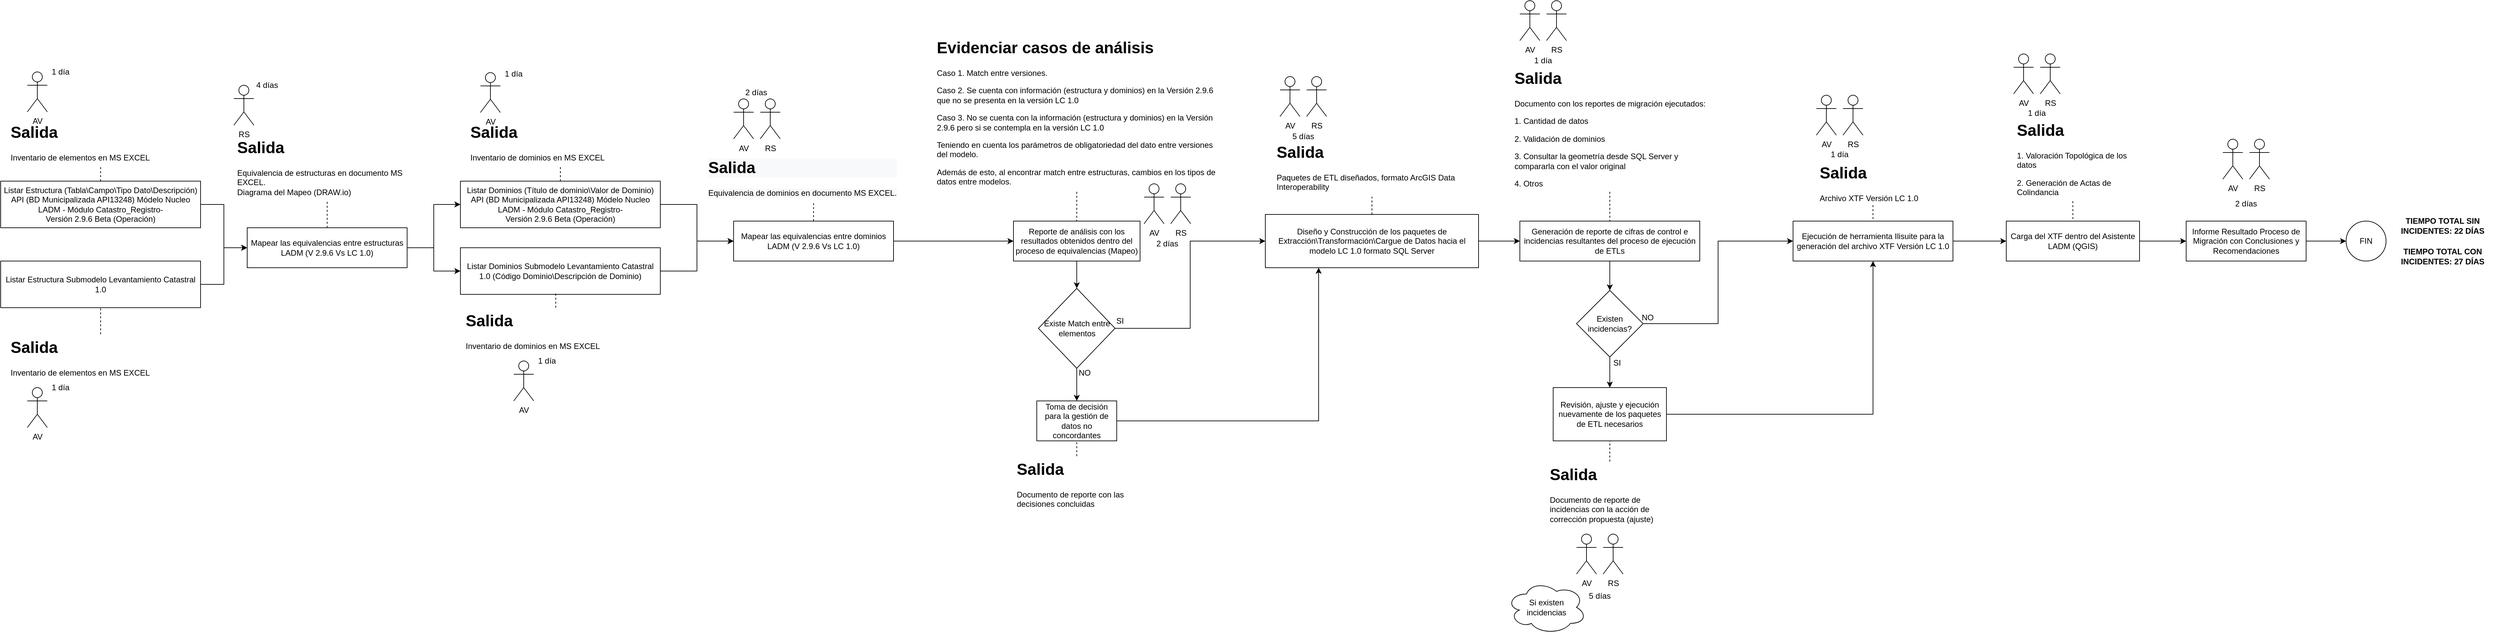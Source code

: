 <mxfile version="13.3.6" type="github">
  <diagram id="J5e3y4qdrGvnrDDyIe8X" name="Page-1">
    <mxGraphModel dx="1289" dy="804" grid="1" gridSize="10" guides="1" tooltips="1" connect="1" arrows="1" fold="1" page="1" pageScale="1" pageWidth="1169" pageHeight="827" math="0" shadow="0">
      <root>
        <mxCell id="0" />
        <mxCell id="1" parent="0" />
        <mxCell id="mwCjlhxlmn_N58qDiOF_-9" style="edgeStyle=orthogonalEdgeStyle;rounded=0;orthogonalLoop=1;jettySize=auto;html=1;entryX=0;entryY=0.5;entryDx=0;entryDy=0;" parent="1" source="mwCjlhxlmn_N58qDiOF_-1" target="mwCjlhxlmn_N58qDiOF_-7" edge="1">
          <mxGeometry relative="1" as="geometry" />
        </mxCell>
        <mxCell id="mwCjlhxlmn_N58qDiOF_-1" value="Listar Estructura (Tabla\Campo\Tipo Dato\Descripción) API (BD Municipalizada API13248) Módelo Nucleo LADM&amp;nbsp;&lt;span style=&quot;text-align: left&quot;&gt;- Módulo Catastro_Registro-&lt;/span&gt;&lt;br&gt;Versión 2.9.6 Beta (Operación)" style="rounded=0;whiteSpace=wrap;html=1;" parent="1" vertex="1">
          <mxGeometry x="10" y="360" width="300" height="70" as="geometry" />
        </mxCell>
        <mxCell id="mwCjlhxlmn_N58qDiOF_-2" value="&lt;h1&gt;Salida&lt;/h1&gt;&lt;p&gt;Inventario de elementos en MS EXCEL&amp;nbsp;&lt;/p&gt;" style="text;html=1;strokeColor=none;fillColor=none;spacing=5;spacingTop=-20;whiteSpace=wrap;overflow=hidden;rounded=0;" parent="1" vertex="1">
          <mxGeometry x="20" y="267" width="280" height="70" as="geometry" />
        </mxCell>
        <mxCell id="mwCjlhxlmn_N58qDiOF_-3" value="" style="endArrow=none;dashed=1;html=1;exitX=0.5;exitY=0;exitDx=0;exitDy=0;entryX=0.5;entryY=1;entryDx=0;entryDy=0;" parent="1" source="mwCjlhxlmn_N58qDiOF_-1" target="mwCjlhxlmn_N58qDiOF_-2" edge="1">
          <mxGeometry width="50" height="50" relative="1" as="geometry">
            <mxPoint x="200" y="540" as="sourcePoint" />
            <mxPoint x="250" y="490" as="targetPoint" />
          </mxGeometry>
        </mxCell>
        <mxCell id="mwCjlhxlmn_N58qDiOF_-10" style="edgeStyle=orthogonalEdgeStyle;rounded=0;orthogonalLoop=1;jettySize=auto;html=1;" parent="1" source="mwCjlhxlmn_N58qDiOF_-4" target="mwCjlhxlmn_N58qDiOF_-7" edge="1">
          <mxGeometry relative="1" as="geometry" />
        </mxCell>
        <mxCell id="mwCjlhxlmn_N58qDiOF_-4" value="Listar Estructura Submodelo Levantamiento Catastral 1.0" style="rounded=0;whiteSpace=wrap;html=1;" parent="1" vertex="1">
          <mxGeometry x="10" y="480" width="300" height="70" as="geometry" />
        </mxCell>
        <mxCell id="mwCjlhxlmn_N58qDiOF_-5" value="&lt;h1&gt;Salida&lt;/h1&gt;&lt;p&gt;Inventario de elementos en MS EXCEL&amp;nbsp;&lt;/p&gt;" style="text;html=1;strokeColor=none;fillColor=none;spacing=5;spacingTop=-20;whiteSpace=wrap;overflow=hidden;rounded=0;" parent="1" vertex="1">
          <mxGeometry x="20" y="590" width="280" height="70" as="geometry" />
        </mxCell>
        <mxCell id="mwCjlhxlmn_N58qDiOF_-6" value="" style="endArrow=none;dashed=1;html=1;entryX=0.5;entryY=1;entryDx=0;entryDy=0;" parent="1" source="mwCjlhxlmn_N58qDiOF_-5" target="mwCjlhxlmn_N58qDiOF_-4" edge="1">
          <mxGeometry width="50" height="50" relative="1" as="geometry">
            <mxPoint x="540" y="400" as="sourcePoint" />
            <mxPoint x="590" y="350" as="targetPoint" />
          </mxGeometry>
        </mxCell>
        <mxCell id="mwCjlhxlmn_N58qDiOF_-28" style="edgeStyle=orthogonalEdgeStyle;rounded=0;orthogonalLoop=1;jettySize=auto;html=1;entryX=0;entryY=0.5;entryDx=0;entryDy=0;" parent="1" source="mwCjlhxlmn_N58qDiOF_-7" target="mwCjlhxlmn_N58qDiOF_-23" edge="1">
          <mxGeometry relative="1" as="geometry" />
        </mxCell>
        <mxCell id="mwCjlhxlmn_N58qDiOF_-29" style="edgeStyle=orthogonalEdgeStyle;rounded=0;orthogonalLoop=1;jettySize=auto;html=1;exitX=1;exitY=0.5;exitDx=0;exitDy=0;entryX=0;entryY=0.5;entryDx=0;entryDy=0;" parent="1" source="mwCjlhxlmn_N58qDiOF_-7" target="mwCjlhxlmn_N58qDiOF_-25" edge="1">
          <mxGeometry relative="1" as="geometry" />
        </mxCell>
        <mxCell id="mwCjlhxlmn_N58qDiOF_-7" value="Mapear las equivalencias entre estructuras LADM (V 2.9.6 Vs LC 1.0)" style="rounded=0;whiteSpace=wrap;html=1;" parent="1" vertex="1">
          <mxGeometry x="380" y="430" width="240" height="60" as="geometry" />
        </mxCell>
        <mxCell id="mwCjlhxlmn_N58qDiOF_-11" value="&lt;h1&gt;Salida&lt;/h1&gt;&lt;p&gt;Equivalencia de estructuras en documento MS EXCEL.&lt;br&gt;Diagrama del Mapeo (DRAW.io)&lt;/p&gt;" style="text;html=1;strokeColor=none;fillColor=none;spacing=5;spacingTop=-20;whiteSpace=wrap;overflow=hidden;rounded=0;" parent="1" vertex="1">
          <mxGeometry x="360" y="290" width="280" height="100" as="geometry" />
        </mxCell>
        <mxCell id="mwCjlhxlmn_N58qDiOF_-16" value="" style="endArrow=none;dashed=1;html=1;exitX=0.5;exitY=0;exitDx=0;exitDy=0;entryX=0.5;entryY=1;entryDx=0;entryDy=0;" parent="1" source="mwCjlhxlmn_N58qDiOF_-7" target="mwCjlhxlmn_N58qDiOF_-11" edge="1">
          <mxGeometry width="50" height="50" relative="1" as="geometry">
            <mxPoint x="480" y="390" as="sourcePoint" />
            <mxPoint x="530" y="340" as="targetPoint" />
          </mxGeometry>
        </mxCell>
        <mxCell id="mwCjlhxlmn_N58qDiOF_-17" value="&lt;h1&gt;Evidenciar casos de análisis&lt;/h1&gt;&lt;p&gt;Caso 1. Match entre versiones.&lt;/p&gt;&lt;p&gt;&lt;span&gt;Caso 2. Se cuenta con información (estructura y dominios) en la Versión 2.9.6 que no se presenta en la versión LC 1.0&lt;/span&gt;&lt;br&gt;&lt;/p&gt;&lt;p&gt;Caso 3. No se cuenta con la información (estructura y dominios) en la Versión 2.9.6 pero si se contempla en la versión LC 1.0&lt;/p&gt;&lt;p&gt;Teniendo en cuenta los parámetros de obligatoriedad del dato entre versiones del modelo.&lt;/p&gt;&lt;p&gt;Además de esto, al encontrar match entre estructuras, cambios en los tipos de datos entre modelos.&lt;/p&gt;" style="text;html=1;strokeColor=none;fillColor=none;spacing=5;spacingTop=-20;whiteSpace=wrap;overflow=hidden;rounded=0;" parent="1" vertex="1">
          <mxGeometry x="1410" y="140" width="430" height="236" as="geometry" />
        </mxCell>
        <mxCell id="F3_B2le_MU3sF0glqUaS-3" style="edgeStyle=orthogonalEdgeStyle;rounded=0;orthogonalLoop=1;jettySize=auto;html=1;entryX=0.5;entryY=0;entryDx=0;entryDy=0;" parent="1" source="mwCjlhxlmn_N58qDiOF_-20" target="F3_B2le_MU3sF0glqUaS-1" edge="1">
          <mxGeometry relative="1" as="geometry" />
        </mxCell>
        <mxCell id="mwCjlhxlmn_N58qDiOF_-20" value="Reporte de análisis con los resultados obtenidos dentro del proceso de equivalencias (Mapeo)" style="rounded=0;whiteSpace=wrap;html=1;" parent="1" vertex="1">
          <mxGeometry x="1530" y="420" width="190" height="60" as="geometry" />
        </mxCell>
        <mxCell id="mwCjlhxlmn_N58qDiOF_-35" style="edgeStyle=orthogonalEdgeStyle;rounded=0;orthogonalLoop=1;jettySize=auto;html=1;entryX=0;entryY=0.5;entryDx=0;entryDy=0;" parent="1" source="mwCjlhxlmn_N58qDiOF_-23" target="mwCjlhxlmn_N58qDiOF_-33" edge="1">
          <mxGeometry relative="1" as="geometry" />
        </mxCell>
        <mxCell id="mwCjlhxlmn_N58qDiOF_-23" value="Listar Dominios (Título de dominio\Valor de Dominio) API (BD Municipalizada API13248) Módelo Nucleo LADM&amp;nbsp;&lt;span style=&quot;text-align: left&quot;&gt;- Módulo Catastro_Registro-&lt;/span&gt;&lt;br&gt;Versión 2.9.6 Beta (Operación)" style="rounded=0;whiteSpace=wrap;html=1;" parent="1" vertex="1">
          <mxGeometry x="700" y="360" width="300" height="70" as="geometry" />
        </mxCell>
        <mxCell id="mwCjlhxlmn_N58qDiOF_-36" style="edgeStyle=orthogonalEdgeStyle;rounded=0;orthogonalLoop=1;jettySize=auto;html=1;" parent="1" source="mwCjlhxlmn_N58qDiOF_-25" target="mwCjlhxlmn_N58qDiOF_-33" edge="1">
          <mxGeometry relative="1" as="geometry" />
        </mxCell>
        <mxCell id="mwCjlhxlmn_N58qDiOF_-25" value="Listar Dominios Submodelo Levantamiento Catastral 1.0 (Código Dominio\Descripción de Dominio)" style="rounded=0;whiteSpace=wrap;html=1;" parent="1" vertex="1">
          <mxGeometry x="700" y="460" width="300" height="70" as="geometry" />
        </mxCell>
        <mxCell id="mwCjlhxlmn_N58qDiOF_-26" value="&lt;h1&gt;Salida&lt;/h1&gt;&lt;p&gt;Inventario de dominios en MS EXCEL&amp;nbsp;&lt;/p&gt;" style="text;html=1;strokeColor=none;fillColor=none;spacing=5;spacingTop=-20;whiteSpace=wrap;overflow=hidden;rounded=0;" parent="1" vertex="1">
          <mxGeometry x="710" y="267" width="280" height="70" as="geometry" />
        </mxCell>
        <mxCell id="mwCjlhxlmn_N58qDiOF_-27" value="&lt;h1&gt;Salida&lt;/h1&gt;&lt;p&gt;Inventario de dominios en MS EXCEL&amp;nbsp;&lt;/p&gt;" style="text;html=1;strokeColor=none;fillColor=none;spacing=5;spacingTop=-20;whiteSpace=wrap;overflow=hidden;rounded=0;" parent="1" vertex="1">
          <mxGeometry x="703" y="550" width="280" height="70" as="geometry" />
        </mxCell>
        <mxCell id="mwCjlhxlmn_N58qDiOF_-31" value="" style="endArrow=none;dashed=1;html=1;exitX=0.5;exitY=0;exitDx=0;exitDy=0;entryX=0.5;entryY=1;entryDx=0;entryDy=0;" parent="1" source="mwCjlhxlmn_N58qDiOF_-23" target="mwCjlhxlmn_N58qDiOF_-26" edge="1">
          <mxGeometry width="50" height="50" relative="1" as="geometry">
            <mxPoint x="590" y="700" as="sourcePoint" />
            <mxPoint x="640" y="650" as="targetPoint" />
          </mxGeometry>
        </mxCell>
        <mxCell id="mwCjlhxlmn_N58qDiOF_-32" value="" style="endArrow=none;dashed=1;html=1;entryX=0.477;entryY=0.986;entryDx=0;entryDy=0;entryPerimeter=0;" parent="1" source="mwCjlhxlmn_N58qDiOF_-27" target="mwCjlhxlmn_N58qDiOF_-25" edge="1">
          <mxGeometry width="50" height="50" relative="1" as="geometry">
            <mxPoint x="550" y="720" as="sourcePoint" />
            <mxPoint x="600" y="670" as="targetPoint" />
          </mxGeometry>
        </mxCell>
        <mxCell id="mwCjlhxlmn_N58qDiOF_-37" style="edgeStyle=orthogonalEdgeStyle;rounded=0;orthogonalLoop=1;jettySize=auto;html=1;entryX=0;entryY=0.5;entryDx=0;entryDy=0;" parent="1" source="mwCjlhxlmn_N58qDiOF_-33" target="mwCjlhxlmn_N58qDiOF_-20" edge="1">
          <mxGeometry relative="1" as="geometry" />
        </mxCell>
        <mxCell id="mwCjlhxlmn_N58qDiOF_-33" value="Mapear las equivalencias entre dominios LADM (V 2.9.6 Vs LC 1.0)" style="rounded=0;whiteSpace=wrap;html=1;" parent="1" vertex="1">
          <mxGeometry x="1110" y="420" width="240" height="60" as="geometry" />
        </mxCell>
        <mxCell id="mwCjlhxlmn_N58qDiOF_-34" value="&lt;h1 style=&quot;color: rgb(0 , 0 , 0) ; font-family: &amp;#34;helvetica&amp;#34; ; font-style: normal ; letter-spacing: normal ; text-align: left ; text-indent: 0px ; text-transform: none ; word-spacing: 0px ; background-color: rgb(248 , 249 , 250)&quot;&gt;Salida&lt;/h1&gt;&lt;p style=&quot;color: rgb(0 , 0 , 0) ; font-family: &amp;#34;helvetica&amp;#34; ; font-size: 12px ; font-style: normal ; font-weight: 400 ; letter-spacing: normal ; text-align: left ; text-indent: 0px ; text-transform: none ; word-spacing: 0px ; background-color: rgb(248 , 249 , 250)&quot;&gt;Equivalencia de dominios en documento MS EXCEL.&lt;/p&gt;" style="text;whiteSpace=wrap;html=1;" parent="1" vertex="1">
          <mxGeometry x="1070" y="303" width="320" height="90" as="geometry" />
        </mxCell>
        <mxCell id="mwCjlhxlmn_N58qDiOF_-40" value="" style="endArrow=none;dashed=1;html=1;entryX=0.5;entryY=0;entryDx=0;entryDy=0;exitX=0.5;exitY=1;exitDx=0;exitDy=0;" parent="1" source="mwCjlhxlmn_N58qDiOF_-17" target="mwCjlhxlmn_N58qDiOF_-20" edge="1">
          <mxGeometry width="50" height="50" relative="1" as="geometry">
            <mxPoint x="1530" y="580" as="sourcePoint" />
            <mxPoint x="1580" y="530" as="targetPoint" />
          </mxGeometry>
        </mxCell>
        <mxCell id="mwCjlhxlmn_N58qDiOF_-49" style="edgeStyle=orthogonalEdgeStyle;rounded=0;orthogonalLoop=1;jettySize=auto;html=1;entryX=0;entryY=0.5;entryDx=0;entryDy=0;" parent="1" source="mwCjlhxlmn_N58qDiOF_-41" target="mwCjlhxlmn_N58qDiOF_-46" edge="1">
          <mxGeometry relative="1" as="geometry" />
        </mxCell>
        <mxCell id="mwCjlhxlmn_N58qDiOF_-41" value="Diseño y Construcción de los paquetes de Extracción\Transformación\Cargue de Datos hacia el modelo LC 1.0 formato SQL Server" style="rounded=0;whiteSpace=wrap;html=1;" parent="1" vertex="1">
          <mxGeometry x="1908" y="410" width="320" height="80" as="geometry" />
        </mxCell>
        <mxCell id="mwCjlhxlmn_N58qDiOF_-45" value="" style="endArrow=none;dashed=1;html=1;entryX=0.5;entryY=0;entryDx=0;entryDy=0;exitX=0.5;exitY=1;exitDx=0;exitDy=0;" parent="1" source="mwCjlhxlmn_N58qDiOF_-34" target="mwCjlhxlmn_N58qDiOF_-33" edge="1">
          <mxGeometry width="50" height="50" relative="1" as="geometry">
            <mxPoint x="1230" y="570" as="sourcePoint" />
            <mxPoint x="1280" y="520" as="targetPoint" />
          </mxGeometry>
        </mxCell>
        <mxCell id="mwCjlhxlmn_N58qDiOF_-51" style="edgeStyle=orthogonalEdgeStyle;rounded=0;orthogonalLoop=1;jettySize=auto;html=1;entryX=0.5;entryY=0;entryDx=0;entryDy=0;" parent="1" source="mwCjlhxlmn_N58qDiOF_-46" target="mwCjlhxlmn_N58qDiOF_-50" edge="1">
          <mxGeometry relative="1" as="geometry" />
        </mxCell>
        <mxCell id="mwCjlhxlmn_N58qDiOF_-46" value="Generación de reporte de cifras de control e incidencias resultantes del proceso de ejecución de ETLs" style="rounded=0;whiteSpace=wrap;html=1;" parent="1" vertex="1">
          <mxGeometry x="2290" y="420" width="270" height="60" as="geometry" />
        </mxCell>
        <mxCell id="mwCjlhxlmn_N58qDiOF_-47" value="&lt;h1&gt;Salida&lt;/h1&gt;&lt;p&gt;Paquetes de ETL diseñados, formato ArcGIS Data Interoperability&lt;/p&gt;" style="text;html=1;strokeColor=none;fillColor=none;spacing=5;spacingTop=-20;whiteSpace=wrap;overflow=hidden;rounded=0;" parent="1" vertex="1">
          <mxGeometry x="1919.5" y="296.5" width="297" height="87" as="geometry" />
        </mxCell>
        <mxCell id="mwCjlhxlmn_N58qDiOF_-48" value="" style="endArrow=none;dashed=1;html=1;entryX=0.5;entryY=1;entryDx=0;entryDy=0;" parent="1" target="mwCjlhxlmn_N58qDiOF_-47" edge="1">
          <mxGeometry width="50" height="50" relative="1" as="geometry">
            <mxPoint x="2068" y="410" as="sourcePoint" />
            <mxPoint x="2160" y="440" as="targetPoint" />
          </mxGeometry>
        </mxCell>
        <mxCell id="mwCjlhxlmn_N58qDiOF_-55" style="edgeStyle=orthogonalEdgeStyle;rounded=0;orthogonalLoop=1;jettySize=auto;html=1;entryX=0.5;entryY=0;entryDx=0;entryDy=0;" parent="1" source="mwCjlhxlmn_N58qDiOF_-50" target="mwCjlhxlmn_N58qDiOF_-52" edge="1">
          <mxGeometry relative="1" as="geometry" />
        </mxCell>
        <mxCell id="mwCjlhxlmn_N58qDiOF_-57" style="edgeStyle=orthogonalEdgeStyle;rounded=0;orthogonalLoop=1;jettySize=auto;html=1;entryX=0;entryY=0.5;entryDx=0;entryDy=0;" parent="1" source="mwCjlhxlmn_N58qDiOF_-50" target="mwCjlhxlmn_N58qDiOF_-53" edge="1">
          <mxGeometry relative="1" as="geometry" />
        </mxCell>
        <mxCell id="mwCjlhxlmn_N58qDiOF_-50" value="Existen incidencias?" style="rhombus;whiteSpace=wrap;html=1;" parent="1" vertex="1">
          <mxGeometry x="2375" y="524" width="100" height="100" as="geometry" />
        </mxCell>
        <mxCell id="mwCjlhxlmn_N58qDiOF_-54" style="edgeStyle=orthogonalEdgeStyle;rounded=0;orthogonalLoop=1;jettySize=auto;html=1;entryX=0.5;entryY=1;entryDx=0;entryDy=0;" parent="1" source="mwCjlhxlmn_N58qDiOF_-52" target="mwCjlhxlmn_N58qDiOF_-53" edge="1">
          <mxGeometry relative="1" as="geometry" />
        </mxCell>
        <mxCell id="mwCjlhxlmn_N58qDiOF_-52" value="Revisión, ajuste y ejecución nuevamente de los paquetes de ETL necesarios" style="rounded=0;whiteSpace=wrap;html=1;" parent="1" vertex="1">
          <mxGeometry x="2340" y="670" width="170" height="80" as="geometry" />
        </mxCell>
        <mxCell id="mwCjlhxlmn_N58qDiOF_-68" style="edgeStyle=orthogonalEdgeStyle;rounded=0;orthogonalLoop=1;jettySize=auto;html=1;entryX=0;entryY=0.5;entryDx=0;entryDy=0;" parent="1" source="mwCjlhxlmn_N58qDiOF_-53" target="mwCjlhxlmn_N58qDiOF_-60" edge="1">
          <mxGeometry relative="1" as="geometry" />
        </mxCell>
        <mxCell id="mwCjlhxlmn_N58qDiOF_-53" value="Ejecución de herramienta Ilisuite para la generación del archivo XTF Versión LC 1.0" style="rounded=0;whiteSpace=wrap;html=1;" parent="1" vertex="1">
          <mxGeometry x="2700" y="420" width="240" height="60" as="geometry" />
        </mxCell>
        <mxCell id="mwCjlhxlmn_N58qDiOF_-58" value="NO" style="text;html=1;strokeColor=none;fillColor=none;align=center;verticalAlign=middle;whiteSpace=wrap;rounded=0;" parent="1" vertex="1">
          <mxGeometry x="2462" y="555" width="40" height="20" as="geometry" />
        </mxCell>
        <mxCell id="mwCjlhxlmn_N58qDiOF_-59" value="SI" style="text;html=1;strokeColor=none;fillColor=none;align=center;verticalAlign=middle;whiteSpace=wrap;rounded=0;" parent="1" vertex="1">
          <mxGeometry x="2416" y="623" width="40" height="20" as="geometry" />
        </mxCell>
        <mxCell id="mwCjlhxlmn_N58qDiOF_-72" style="edgeStyle=orthogonalEdgeStyle;rounded=0;orthogonalLoop=1;jettySize=auto;html=1;entryX=0;entryY=0.5;entryDx=0;entryDy=0;" parent="1" source="mwCjlhxlmn_N58qDiOF_-60" target="mwCjlhxlmn_N58qDiOF_-71" edge="1">
          <mxGeometry relative="1" as="geometry" />
        </mxCell>
        <mxCell id="mwCjlhxlmn_N58qDiOF_-60" value="Carga del XTF dentro del Asistente LADM (QGIS)" style="rounded=0;whiteSpace=wrap;html=1;" parent="1" vertex="1">
          <mxGeometry x="3020" y="420" width="200" height="60" as="geometry" />
        </mxCell>
        <mxCell id="mwCjlhxlmn_N58qDiOF_-61" value="&lt;h1&gt;Salida&lt;/h1&gt;&lt;p&gt;Documento con los reportes de migración ejecutados:&lt;/p&gt;&lt;p&gt;1. Cantidad de datos&lt;/p&gt;&lt;p&gt;2. Validación de dominios&lt;/p&gt;&lt;p&gt;&lt;span&gt;3. Consultar la geometría desde SQL Server y compararla con el valor original&lt;/span&gt;&lt;/p&gt;&lt;p&gt;&lt;span&gt;4. Otros&lt;/span&gt;&lt;br&gt;&lt;/p&gt;" style="text;html=1;strokeColor=none;fillColor=none;spacing=5;spacingTop=-20;whiteSpace=wrap;overflow=hidden;rounded=0;" parent="1" vertex="1">
          <mxGeometry x="2276.5" y="186" width="297" height="190" as="geometry" />
        </mxCell>
        <mxCell id="mwCjlhxlmn_N58qDiOF_-63" value="" style="endArrow=none;dashed=1;html=1;entryX=0.5;entryY=0;entryDx=0;entryDy=0;exitX=0.5;exitY=1;exitDx=0;exitDy=0;" parent="1" source="mwCjlhxlmn_N58qDiOF_-61" target="mwCjlhxlmn_N58qDiOF_-46" edge="1">
          <mxGeometry width="50" height="50" relative="1" as="geometry">
            <mxPoint x="2230" y="640" as="sourcePoint" />
            <mxPoint x="2280" y="590" as="targetPoint" />
          </mxGeometry>
        </mxCell>
        <mxCell id="mwCjlhxlmn_N58qDiOF_-64" value="&lt;h1&gt;Salida&lt;/h1&gt;&lt;div&gt;Documento de reporte de incidencias con la acción de corrección propuesta (ajuste)&lt;/div&gt;" style="text;html=1;strokeColor=none;fillColor=none;spacing=5;spacingTop=-20;whiteSpace=wrap;overflow=hidden;rounded=0;" parent="1" vertex="1">
          <mxGeometry x="2330" y="781" width="190" height="120" as="geometry" />
        </mxCell>
        <mxCell id="mwCjlhxlmn_N58qDiOF_-65" value="" style="endArrow=none;dashed=1;html=1;entryX=0.5;entryY=1;entryDx=0;entryDy=0;exitX=0.5;exitY=0;exitDx=0;exitDy=0;" parent="1" source="mwCjlhxlmn_N58qDiOF_-64" target="mwCjlhxlmn_N58qDiOF_-52" edge="1">
          <mxGeometry width="50" height="50" relative="1" as="geometry">
            <mxPoint x="2140" y="810" as="sourcePoint" />
            <mxPoint x="2190" y="760" as="targetPoint" />
          </mxGeometry>
        </mxCell>
        <mxCell id="mwCjlhxlmn_N58qDiOF_-66" value="&lt;h1&gt;Salida&lt;/h1&gt;&lt;p&gt;Archivo XTF Versión LC 1.0&lt;/p&gt;" style="text;html=1;strokeColor=none;fillColor=none;spacing=5;spacingTop=-20;whiteSpace=wrap;overflow=hidden;rounded=0;" parent="1" vertex="1">
          <mxGeometry x="2735" y="328" width="190" height="66" as="geometry" />
        </mxCell>
        <mxCell id="mwCjlhxlmn_N58qDiOF_-67" value="" style="endArrow=none;dashed=1;html=1;entryX=0.5;entryY=0;entryDx=0;entryDy=0;exitX=0.447;exitY=1.03;exitDx=0;exitDy=0;exitPerimeter=0;" parent="1" source="mwCjlhxlmn_N58qDiOF_-66" target="mwCjlhxlmn_N58qDiOF_-53" edge="1">
          <mxGeometry width="50" height="50" relative="1" as="geometry">
            <mxPoint x="2930" y="600" as="sourcePoint" />
            <mxPoint x="2980" y="550" as="targetPoint" />
          </mxGeometry>
        </mxCell>
        <mxCell id="mwCjlhxlmn_N58qDiOF_-69" value="&lt;h1&gt;Salida&lt;/h1&gt;&lt;p&gt;1. Valoración Topológica de los datos&lt;/p&gt;&lt;p&gt;2. Generación de Actas de Colindancia&lt;/p&gt;" style="text;html=1;strokeColor=none;fillColor=none;spacing=5;spacingTop=-20;whiteSpace=wrap;overflow=hidden;rounded=0;" parent="1" vertex="1">
          <mxGeometry x="3031" y="264" width="190" height="126" as="geometry" />
        </mxCell>
        <mxCell id="mwCjlhxlmn_N58qDiOF_-70" value="" style="endArrow=none;dashed=1;html=1;entryX=0.5;entryY=0;entryDx=0;entryDy=0;exitX=0.468;exitY=1;exitDx=0;exitDy=0;exitPerimeter=0;" parent="1" source="mwCjlhxlmn_N58qDiOF_-69" target="mwCjlhxlmn_N58qDiOF_-60" edge="1">
          <mxGeometry width="50" height="50" relative="1" as="geometry">
            <mxPoint x="3070" y="600" as="sourcePoint" />
            <mxPoint x="3120" y="550" as="targetPoint" />
          </mxGeometry>
        </mxCell>
        <mxCell id="mwCjlhxlmn_N58qDiOF_-74" style="edgeStyle=orthogonalEdgeStyle;rounded=0;orthogonalLoop=1;jettySize=auto;html=1;exitX=1;exitY=0.5;exitDx=0;exitDy=0;entryX=0;entryY=0.5;entryDx=0;entryDy=0;" parent="1" source="mwCjlhxlmn_N58qDiOF_-71" target="mwCjlhxlmn_N58qDiOF_-73" edge="1">
          <mxGeometry relative="1" as="geometry" />
        </mxCell>
        <mxCell id="mwCjlhxlmn_N58qDiOF_-71" value="Informe Resultado Proceso de Migración con Conclusiones y Recomendaciones" style="rounded=0;whiteSpace=wrap;html=1;" parent="1" vertex="1">
          <mxGeometry x="3290" y="420" width="180" height="60" as="geometry" />
        </mxCell>
        <mxCell id="mwCjlhxlmn_N58qDiOF_-73" value="FIN" style="ellipse;whiteSpace=wrap;html=1;aspect=fixed;" parent="1" vertex="1">
          <mxGeometry x="3530" y="420" width="60" height="60" as="geometry" />
        </mxCell>
        <mxCell id="mwCjlhxlmn_N58qDiOF_-80" value="AV" style="shape=umlActor;verticalLabelPosition=bottom;labelBackgroundColor=#ffffff;verticalAlign=top;html=1;outlineConnect=0;" parent="1" vertex="1">
          <mxGeometry x="1110" y="236.5" width="30" height="60" as="geometry" />
        </mxCell>
        <mxCell id="mwCjlhxlmn_N58qDiOF_-83" value="RS" style="shape=umlActor;verticalLabelPosition=bottom;labelBackgroundColor=#ffffff;verticalAlign=top;html=1;outlineConnect=0;" parent="1" vertex="1">
          <mxGeometry x="1150" y="236.5" width="30" height="60" as="geometry" />
        </mxCell>
        <mxCell id="mwCjlhxlmn_N58qDiOF_-84" value="2 días" style="text;html=1;strokeColor=none;fillColor=none;align=center;verticalAlign=middle;whiteSpace=wrap;rounded=0;" parent="1" vertex="1">
          <mxGeometry x="1124" y="217" width="40" height="20" as="geometry" />
        </mxCell>
        <mxCell id="mwCjlhxlmn_N58qDiOF_-91" value="AV" style="shape=umlActor;verticalLabelPosition=bottom;labelBackgroundColor=#ffffff;verticalAlign=top;html=1;outlineConnect=0;" parent="1" vertex="1">
          <mxGeometry x="50" y="196" width="30" height="60" as="geometry" />
        </mxCell>
        <mxCell id="mwCjlhxlmn_N58qDiOF_-92" value="1 día" style="text;html=1;strokeColor=none;fillColor=none;align=center;verticalAlign=middle;whiteSpace=wrap;rounded=0;" parent="1" vertex="1">
          <mxGeometry x="80" y="186" width="40" height="20" as="geometry" />
        </mxCell>
        <mxCell id="mwCjlhxlmn_N58qDiOF_-93" value="AV" style="shape=umlActor;verticalLabelPosition=bottom;labelBackgroundColor=#ffffff;verticalAlign=top;html=1;outlineConnect=0;" parent="1" vertex="1">
          <mxGeometry x="50" y="670" width="30" height="60" as="geometry" />
        </mxCell>
        <mxCell id="mwCjlhxlmn_N58qDiOF_-94" value="1 día" style="text;html=1;strokeColor=none;fillColor=none;align=center;verticalAlign=middle;whiteSpace=wrap;rounded=0;" parent="1" vertex="1">
          <mxGeometry x="80" y="660" width="40" height="20" as="geometry" />
        </mxCell>
        <mxCell id="mwCjlhxlmn_N58qDiOF_-98" value="AV" style="shape=umlActor;verticalLabelPosition=bottom;labelBackgroundColor=#ffffff;verticalAlign=top;html=1;outlineConnect=0;" parent="1" vertex="1">
          <mxGeometry x="730" y="197" width="30" height="60" as="geometry" />
        </mxCell>
        <mxCell id="mwCjlhxlmn_N58qDiOF_-99" value="1 día" style="text;html=1;strokeColor=none;fillColor=none;align=center;verticalAlign=middle;whiteSpace=wrap;rounded=0;" parent="1" vertex="1">
          <mxGeometry x="760" y="189" width="40" height="20" as="geometry" />
        </mxCell>
        <mxCell id="mwCjlhxlmn_N58qDiOF_-100" value="AV" style="shape=umlActor;verticalLabelPosition=bottom;labelBackgroundColor=#ffffff;verticalAlign=top;html=1;outlineConnect=0;" parent="1" vertex="1">
          <mxGeometry x="780" y="630" width="30" height="60" as="geometry" />
        </mxCell>
        <mxCell id="mwCjlhxlmn_N58qDiOF_-101" value="1 día" style="text;html=1;strokeColor=none;fillColor=none;align=center;verticalAlign=middle;whiteSpace=wrap;rounded=0;" parent="1" vertex="1">
          <mxGeometry x="810" y="620" width="40" height="20" as="geometry" />
        </mxCell>
        <mxCell id="mwCjlhxlmn_N58qDiOF_-102" value="RS" style="shape=umlActor;verticalLabelPosition=bottom;labelBackgroundColor=#ffffff;verticalAlign=top;html=1;outlineConnect=0;" parent="1" vertex="1">
          <mxGeometry x="360" y="216" width="30" height="60" as="geometry" />
        </mxCell>
        <mxCell id="mwCjlhxlmn_N58qDiOF_-103" value="4 días" style="text;html=1;strokeColor=none;fillColor=none;align=center;verticalAlign=middle;whiteSpace=wrap;rounded=0;" parent="1" vertex="1">
          <mxGeometry x="390" y="206" width="40" height="20" as="geometry" />
        </mxCell>
        <mxCell id="mwCjlhxlmn_N58qDiOF_-105" value="AV" style="shape=umlActor;verticalLabelPosition=bottom;labelBackgroundColor=#ffffff;verticalAlign=top;html=1;outlineConnect=0;" parent="1" vertex="1">
          <mxGeometry x="1726" y="364" width="30" height="60" as="geometry" />
        </mxCell>
        <mxCell id="mwCjlhxlmn_N58qDiOF_-106" value="RS" style="shape=umlActor;verticalLabelPosition=bottom;labelBackgroundColor=#ffffff;verticalAlign=top;html=1;outlineConnect=0;" parent="1" vertex="1">
          <mxGeometry x="1766" y="364" width="30" height="60" as="geometry" />
        </mxCell>
        <mxCell id="mwCjlhxlmn_N58qDiOF_-107" value="2 días" style="text;html=1;strokeColor=none;fillColor=none;align=center;verticalAlign=middle;whiteSpace=wrap;rounded=0;" parent="1" vertex="1">
          <mxGeometry x="1741" y="444" width="40" height="20" as="geometry" />
        </mxCell>
        <mxCell id="mwCjlhxlmn_N58qDiOF_-108" value="AV" style="shape=umlActor;verticalLabelPosition=bottom;labelBackgroundColor=#ffffff;verticalAlign=top;html=1;outlineConnect=0;" parent="1" vertex="1">
          <mxGeometry x="1930" y="203" width="30" height="60" as="geometry" />
        </mxCell>
        <mxCell id="mwCjlhxlmn_N58qDiOF_-109" value="RS" style="shape=umlActor;verticalLabelPosition=bottom;labelBackgroundColor=#ffffff;verticalAlign=top;html=1;outlineConnect=0;" parent="1" vertex="1">
          <mxGeometry x="1970" y="203" width="30" height="60" as="geometry" />
        </mxCell>
        <mxCell id="mwCjlhxlmn_N58qDiOF_-110" value="5 días" style="text;html=1;strokeColor=none;fillColor=none;align=center;verticalAlign=middle;whiteSpace=wrap;rounded=0;" parent="1" vertex="1">
          <mxGeometry x="1945" y="283" width="40" height="20" as="geometry" />
        </mxCell>
        <mxCell id="mwCjlhxlmn_N58qDiOF_-114" value="AV" style="shape=umlActor;verticalLabelPosition=bottom;labelBackgroundColor=#ffffff;verticalAlign=top;html=1;outlineConnect=0;" parent="1" vertex="1">
          <mxGeometry x="2290" y="89" width="30" height="60" as="geometry" />
        </mxCell>
        <mxCell id="mwCjlhxlmn_N58qDiOF_-115" value="RS" style="shape=umlActor;verticalLabelPosition=bottom;labelBackgroundColor=#ffffff;verticalAlign=top;html=1;outlineConnect=0;" parent="1" vertex="1">
          <mxGeometry x="2330" y="89" width="30" height="60" as="geometry" />
        </mxCell>
        <mxCell id="mwCjlhxlmn_N58qDiOF_-116" value="1 día" style="text;html=1;strokeColor=none;fillColor=none;align=center;verticalAlign=middle;whiteSpace=wrap;rounded=0;" parent="1" vertex="1">
          <mxGeometry x="2305" y="169" width="40" height="20" as="geometry" />
        </mxCell>
        <mxCell id="mwCjlhxlmn_N58qDiOF_-117" value="AV" style="shape=umlActor;verticalLabelPosition=bottom;labelBackgroundColor=#ffffff;verticalAlign=top;html=1;outlineConnect=0;" parent="1" vertex="1">
          <mxGeometry x="2375" y="890" width="30" height="60" as="geometry" />
        </mxCell>
        <mxCell id="mwCjlhxlmn_N58qDiOF_-118" value="RS" style="shape=umlActor;verticalLabelPosition=bottom;labelBackgroundColor=#ffffff;verticalAlign=top;html=1;outlineConnect=0;" parent="1" vertex="1">
          <mxGeometry x="2415" y="890" width="30" height="60" as="geometry" />
        </mxCell>
        <mxCell id="mwCjlhxlmn_N58qDiOF_-119" value="5 días" style="text;html=1;strokeColor=none;fillColor=none;align=center;verticalAlign=middle;whiteSpace=wrap;rounded=0;" parent="1" vertex="1">
          <mxGeometry x="2390" y="973" width="40" height="20" as="geometry" />
        </mxCell>
        <mxCell id="mwCjlhxlmn_N58qDiOF_-120" value="Si existen &lt;br&gt;incidencias" style="ellipse;shape=cloud;whiteSpace=wrap;html=1;" parent="1" vertex="1">
          <mxGeometry x="2270" y="960" width="120" height="80" as="geometry" />
        </mxCell>
        <mxCell id="mwCjlhxlmn_N58qDiOF_-121" value="AV" style="shape=umlActor;verticalLabelPosition=bottom;labelBackgroundColor=#ffffff;verticalAlign=top;html=1;outlineConnect=0;" parent="1" vertex="1">
          <mxGeometry x="2735" y="231" width="30" height="60" as="geometry" />
        </mxCell>
        <mxCell id="mwCjlhxlmn_N58qDiOF_-122" value="RS" style="shape=umlActor;verticalLabelPosition=bottom;labelBackgroundColor=#ffffff;verticalAlign=top;html=1;outlineConnect=0;" parent="1" vertex="1">
          <mxGeometry x="2775" y="231" width="30" height="60" as="geometry" />
        </mxCell>
        <mxCell id="mwCjlhxlmn_N58qDiOF_-123" value="1 día" style="text;html=1;strokeColor=none;fillColor=none;align=center;verticalAlign=middle;whiteSpace=wrap;rounded=0;" parent="1" vertex="1">
          <mxGeometry x="2750" y="310" width="40" height="20" as="geometry" />
        </mxCell>
        <mxCell id="mwCjlhxlmn_N58qDiOF_-124" value="AV" style="shape=umlActor;verticalLabelPosition=bottom;labelBackgroundColor=#ffffff;verticalAlign=top;html=1;outlineConnect=0;" parent="1" vertex="1">
          <mxGeometry x="3031" y="169" width="30" height="60" as="geometry" />
        </mxCell>
        <mxCell id="mwCjlhxlmn_N58qDiOF_-125" value="RS" style="shape=umlActor;verticalLabelPosition=bottom;labelBackgroundColor=#ffffff;verticalAlign=top;html=1;outlineConnect=0;" parent="1" vertex="1">
          <mxGeometry x="3071" y="169" width="30" height="60" as="geometry" />
        </mxCell>
        <mxCell id="mwCjlhxlmn_N58qDiOF_-126" value="1 día" style="text;html=1;strokeColor=none;fillColor=none;align=center;verticalAlign=middle;whiteSpace=wrap;rounded=0;" parent="1" vertex="1">
          <mxGeometry x="3046" y="248" width="40" height="20" as="geometry" />
        </mxCell>
        <mxCell id="mwCjlhxlmn_N58qDiOF_-127" value="AV" style="shape=umlActor;verticalLabelPosition=bottom;labelBackgroundColor=#ffffff;verticalAlign=top;html=1;outlineConnect=0;" parent="1" vertex="1">
          <mxGeometry x="3345" y="297" width="30" height="60" as="geometry" />
        </mxCell>
        <mxCell id="mwCjlhxlmn_N58qDiOF_-128" value="RS" style="shape=umlActor;verticalLabelPosition=bottom;labelBackgroundColor=#ffffff;verticalAlign=top;html=1;outlineConnect=0;" parent="1" vertex="1">
          <mxGeometry x="3385" y="297" width="30" height="60" as="geometry" />
        </mxCell>
        <mxCell id="mwCjlhxlmn_N58qDiOF_-129" value="2 días" style="text;html=1;strokeColor=none;fillColor=none;align=center;verticalAlign=middle;whiteSpace=wrap;rounded=0;" parent="1" vertex="1">
          <mxGeometry x="3360" y="383.5" width="40" height="20" as="geometry" />
        </mxCell>
        <mxCell id="mwCjlhxlmn_N58qDiOF_-130" value="&lt;b&gt;TIEMPO TOTAL SIN INCIDENTES: 22 DÍAS&lt;/b&gt;" style="text;html=1;strokeColor=none;fillColor=none;align=center;verticalAlign=middle;whiteSpace=wrap;rounded=0;" parent="1" vertex="1">
          <mxGeometry x="3590" y="396.75" width="170" height="60" as="geometry" />
        </mxCell>
        <mxCell id="mwCjlhxlmn_N58qDiOF_-131" value="&lt;b&gt;TIEMPO TOTAL CON INCIDENTES: 27 DÍAS&lt;/b&gt;" style="text;html=1;strokeColor=none;fillColor=none;align=center;verticalAlign=middle;whiteSpace=wrap;rounded=0;" parent="1" vertex="1">
          <mxGeometry x="3590" y="443.25" width="170" height="60" as="geometry" />
        </mxCell>
        <mxCell id="F3_B2le_MU3sF0glqUaS-5" style="edgeStyle=orthogonalEdgeStyle;rounded=0;orthogonalLoop=1;jettySize=auto;html=1;exitX=1;exitY=0.5;exitDx=0;exitDy=0;entryX=0;entryY=0.5;entryDx=0;entryDy=0;" parent="1" source="F3_B2le_MU3sF0glqUaS-1" target="mwCjlhxlmn_N58qDiOF_-41" edge="1">
          <mxGeometry relative="1" as="geometry" />
        </mxCell>
        <mxCell id="F3_B2le_MU3sF0glqUaS-7" style="edgeStyle=orthogonalEdgeStyle;rounded=0;orthogonalLoop=1;jettySize=auto;html=1;exitX=0.5;exitY=1;exitDx=0;exitDy=0;" parent="1" source="F3_B2le_MU3sF0glqUaS-1" target="F3_B2le_MU3sF0glqUaS-6" edge="1">
          <mxGeometry relative="1" as="geometry" />
        </mxCell>
        <mxCell id="F3_B2le_MU3sF0glqUaS-1" value="Existe Match entre elementos" style="rhombus;whiteSpace=wrap;html=1;" parent="1" vertex="1">
          <mxGeometry x="1567.5" y="521" width="115" height="120" as="geometry" />
        </mxCell>
        <mxCell id="F3_B2le_MU3sF0glqUaS-8" style="edgeStyle=orthogonalEdgeStyle;rounded=0;orthogonalLoop=1;jettySize=auto;html=1;entryX=0.25;entryY=1;entryDx=0;entryDy=0;" parent="1" source="F3_B2le_MU3sF0glqUaS-6" target="mwCjlhxlmn_N58qDiOF_-41" edge="1">
          <mxGeometry relative="1" as="geometry" />
        </mxCell>
        <mxCell id="F3_B2le_MU3sF0glqUaS-6" value="Toma de decisión para la gestión de datos no concordantes" style="rounded=0;whiteSpace=wrap;html=1;" parent="1" vertex="1">
          <mxGeometry x="1565" y="690" width="120" height="60" as="geometry" />
        </mxCell>
        <mxCell id="F3_B2le_MU3sF0glqUaS-9" value="&lt;h1&gt;Salida&lt;/h1&gt;&lt;div&gt;Documento de reporte con las decisiones concluidas&lt;/div&gt;" style="text;html=1;strokeColor=none;fillColor=none;spacing=5;spacingTop=-20;whiteSpace=wrap;overflow=hidden;rounded=0;" parent="1" vertex="1">
          <mxGeometry x="1530" y="773" width="190" height="87" as="geometry" />
        </mxCell>
        <mxCell id="F3_B2le_MU3sF0glqUaS-11" value="" style="endArrow=none;dashed=1;html=1;entryX=0.5;entryY=1;entryDx=0;entryDy=0;exitX=0.5;exitY=0;exitDx=0;exitDy=0;" parent="1" source="F3_B2le_MU3sF0glqUaS-9" target="F3_B2le_MU3sF0glqUaS-6" edge="1">
          <mxGeometry width="50" height="50" relative="1" as="geometry">
            <mxPoint x="1430" y="830" as="sourcePoint" />
            <mxPoint x="1480" y="780" as="targetPoint" />
          </mxGeometry>
        </mxCell>
        <mxCell id="i2DcIqiqp8eC3QQo63zw-1" value="NO" style="text;html=1;strokeColor=none;fillColor=none;align=center;verticalAlign=middle;whiteSpace=wrap;rounded=0;" vertex="1" parent="1">
          <mxGeometry x="1617" y="638" width="40" height="20" as="geometry" />
        </mxCell>
        <mxCell id="i2DcIqiqp8eC3QQo63zw-2" value="SI" style="text;html=1;strokeColor=none;fillColor=none;align=center;verticalAlign=middle;whiteSpace=wrap;rounded=0;" vertex="1" parent="1">
          <mxGeometry x="1670" y="560" width="40" height="20" as="geometry" />
        </mxCell>
      </root>
    </mxGraphModel>
  </diagram>
</mxfile>

